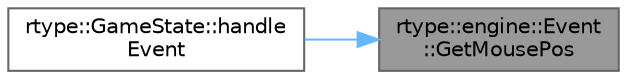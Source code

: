 digraph "rtype::engine::Event::GetMousePos"
{
 // LATEX_PDF_SIZE
  bgcolor="transparent";
  edge [fontname=Helvetica,fontsize=10,labelfontname=Helvetica,labelfontsize=10];
  node [fontname=Helvetica,fontsize=10,shape=box,height=0.2,width=0.4];
  rankdir="RL";
  Node1 [label="rtype::engine::Event\l::GetMousePos",height=0.2,width=0.4,color="gray40", fillcolor="grey60", style="filled", fontcolor="black",tooltip="Function to get the position of the mouse."];
  Node1 -> Node2 [dir="back",color="steelblue1",style="solid"];
  Node2 [label="rtype::GameState::handle\lEvent",height=0.2,width=0.4,color="grey40", fillcolor="white", style="filled",URL="$classrtype_1_1GameState.html#aefa431667bf7987b1633fd43eff2f64f",tooltip="Handle the event."];
}
